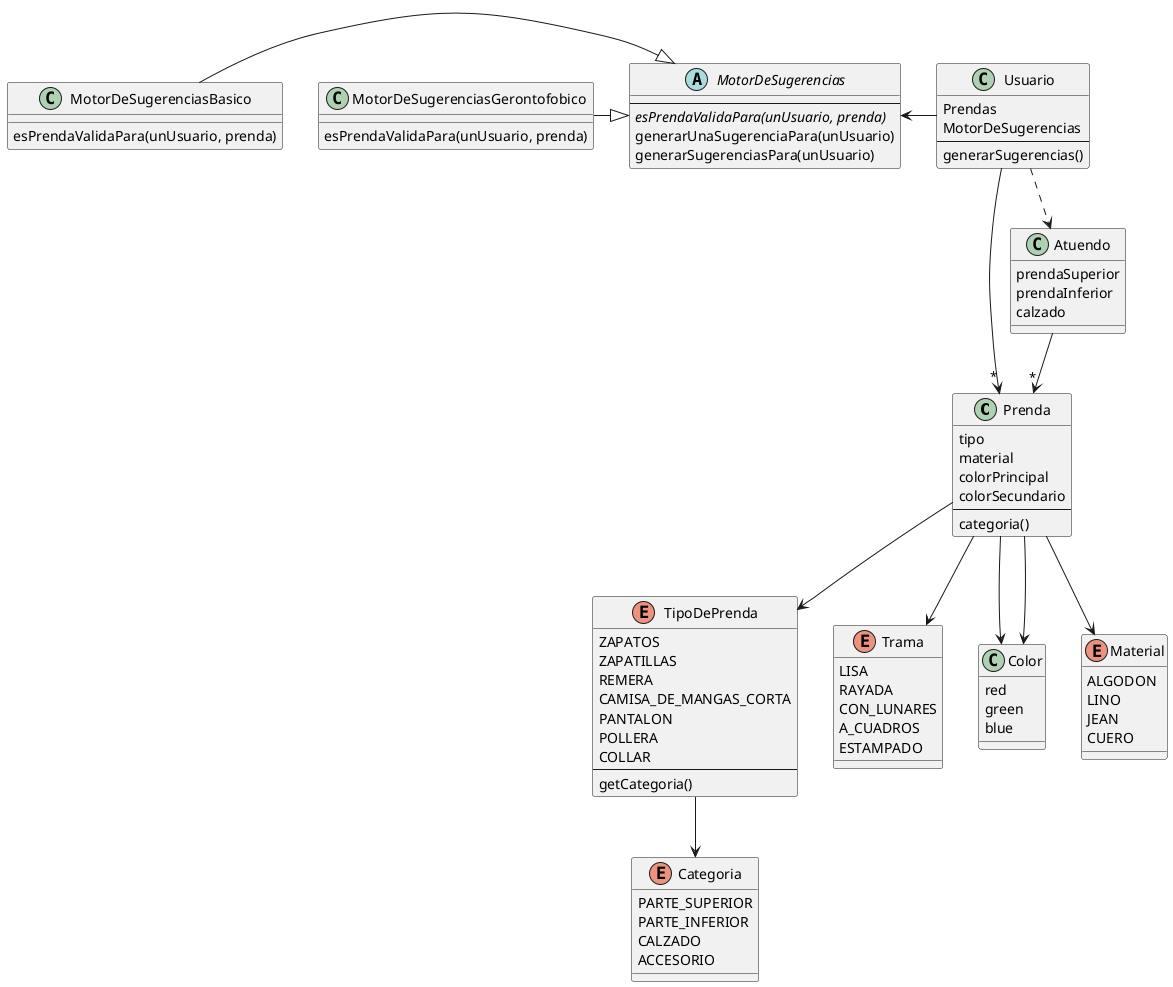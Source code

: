 @startuml Diagrama

class Prenda {
    tipo
    material
    colorPrincipal
    colorSecundario
    --
    categoria()
}
class Atuendo {
    prendaSuperior
    prendaInferior
    calzado
}

class Usuario {
    Prendas
    MotorDeSugerencias
    --
    generarSugerencias()
}

abstract class MotorDeSugerencias {
    --
    {abstract} esPrendaValidaPara(unUsuario, prenda)
    generarUnaSugerenciaPara(unUsuario)
    generarSugerenciasPara(unUsuario)
}

class MotorDeSugerenciasBasico {
  esPrendaValidaPara(unUsuario, prenda)
}

class MotorDeSugerenciasGerontofobico {
  esPrendaValidaPara(unUsuario, prenda)
}

enum TipoDePrenda {
    ZAPATOS
    ZAPATILLAS
    REMERA
    CAMISA_DE_MANGAS_CORTA
    PANTALON
    POLLERA
    COLLAR
    --
    getCategoria()
}

enum Trama {
  LISA
  RAYADA
  CON_LUNARES
  A_CUADROS
  ESTAMPADO
}

class Color {
    red
    green
    blue
}

enum Material {
  ALGODON
  LINO
  JEAN
  CUERO
}

enum Categoria {
  PARTE_SUPERIOR
  PARTE_INFERIOR
  CALZADO
  ACCESORIO
}

Atuendo --> "*"  Prenda
Usuario --> "*" Prenda
Usuario ..> Atuendo
Prenda --> Material
Prenda --> Color
Prenda --> Color
Prenda --> TipoDePrenda
Prenda --> Trama
TipoDePrenda --> Categoria
Usuario -l-> MotorDeSugerencias
MotorDeSugerenciasBasico -|> MotorDeSugerencias
MotorDeSugerenciasGerontofobico -|> MotorDeSugerencias

@enduml

